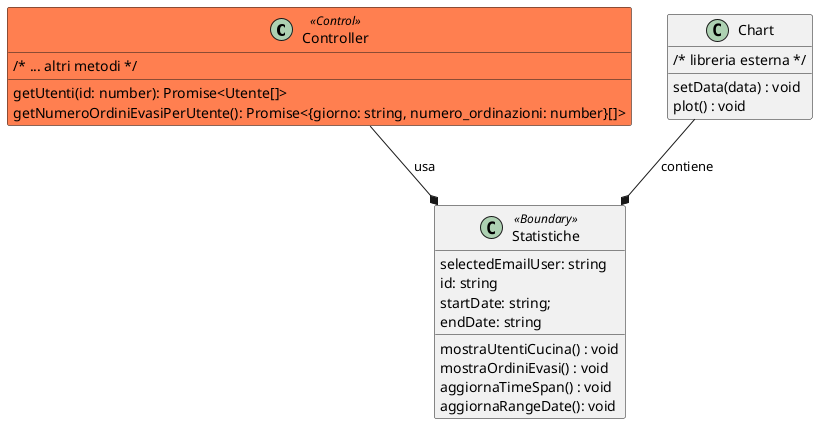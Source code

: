 @startuml Statistiche

class Controller <<Control>> #coral {
    /* ... altri metodi */
    getUtenti(id: number): Promise<Utente[]>
    getNumeroOrdiniEvasiPerUtente(): Promise<{giorno: string, numero_ordinazioni: number}[]>

}

class Statistiche <<Boundary>> {
  selectedEmailUser: string
  id: string
  startDate: string;
  endDate: string

  mostraUtentiCucina() : void
  mostraOrdiniEvasi() : void
  aggiornaTimeSpan() : void
  aggiornaRangeDate(): void

}


class Chart {
  setData(data) : void
  plot() : void
  /* libreria esterna */
}



Chart--* Statistiche : contiene


Controller--* Statistiche : usa
@enduml
